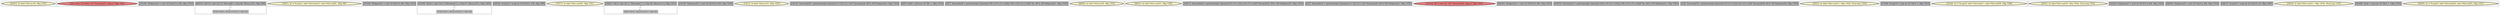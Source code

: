 
digraph G {





subgraph cluster27 {


node730 [penwidth=3.0,fontsize=20,fillcolor=lemonchiffon,label="[42/43]  br label %for.inc36, !dbg !1027",shape=ellipse,style=filled ]



}

subgraph cluster28 {


node731 [penwidth=3.0,fontsize=20,fillcolor=lightcoral,label="[3/4]  store i32 %add, i32* %arrayidx32, align 4, !dbg !1021",shape=ellipse,style=filled ]



}

subgraph cluster26 {


node729 [penwidth=3.0,fontsize=20,fillcolor=grey,label="[35/36]  %idxprom23 = sext i32 %j14.0 to i64, !dbg !1016",shape=rectangle,style=filled ]



}

subgraph cluster29 {


node733 [penwidth=3.0,fontsize=20,fillcolor=grey,label="[46/53]  %i10.0 = phi i32 [ 0, %for.end9 ], [ %inc40, %for.inc39 ], !dbg !994",shape=rectangle,style=filled ]
node732 [fillcolor=grey,label="[47/48]  %inc40 = add nsw i32 %i10.0, 1, !dbg !1033",shape=rectangle,style=filled ]

node732->node733 [style=dotted,color=forestgreen,label="T",fontcolor=forestgreen ]
node733->node732 [style=dotted,color=forestgreen,label="T",fontcolor=forestgreen ]


}

subgraph cluster25 {


node728 [penwidth=3.0,fontsize=20,fillcolor=lemonchiffon,label="[50/51]  br i1 %cmp12, label %for.body13, label %for.end41, !dbg !997",shape=ellipse,style=filled ]



}

subgraph cluster24 {


node727 [penwidth=3.0,fontsize=20,fillcolor=grey,label="[55/56]  %idxprom31 = sext i32 %k.0 to i64, !dbg !1020",shape=rectangle,style=filled ]



}

subgraph cluster22 {


node725 [penwidth=3.0,fontsize=20,fillcolor=grey,label="[32/39]  %j14.0 = phi i32 [ 0, %for.body13 ], [ %inc37, %for.inc36 ], !dbg !1003",shape=rectangle,style=filled ]
node724 [fillcolor=grey,label="[37/38]  %inc37 = add nsw i32 %j14.0, 1, !dbg !1028",shape=rectangle,style=filled ]

node724->node725 [style=dotted,color=forestgreen,label="T",fontcolor=forestgreen ]
node725->node724 [style=dotted,color=forestgreen,label="T",fontcolor=forestgreen ]


}

subgraph cluster20 {


node722 [penwidth=3.0,fontsize=20,fillcolor=grey,label="[49/52]  %cmp12 = icmp slt i32 %i10.0, 100, !dbg !996",shape=rectangle,style=filled ]



}

subgraph cluster18 {


node720 [penwidth=3.0,fontsize=20,fillcolor=lemonchiffon,label="[70/71]  br label %for.cond18, !dbg !1011",shape=ellipse,style=filled ]



}

subgraph cluster16 {


node718 [penwidth=3.0,fontsize=20,fillcolor=grey,label="[54/67]  %k.0 = phi i32 [ 1, %for.body17 ], [ %inc34, %for.inc33 ], !dbg !1012",shape=rectangle,style=filled ]
node717 [fillcolor=grey,label="[61/62]  %inc34 = add nsw i32 %k.0, 1, !dbg !1023",shape=rectangle,style=filled ]

node717->node718 [style=dotted,color=forestgreen,label="T",fontcolor=forestgreen ]
node718->node717 [style=dotted,color=forestgreen,label="T",fontcolor=forestgreen ]


}

subgraph cluster17 {


node719 [penwidth=3.0,fontsize=20,fillcolor=grey,label="[33/34]  %idxprom29 = sext i32 %j14.0 to i64, !dbg !1020",shape=rectangle,style=filled ]



}

subgraph cluster4 {


node705 [penwidth=3.0,fontsize=20,fillcolor=lemonchiffon,label="[14/15]  br label %for.inc33, !dbg !1022",shape=ellipse,style=filled ]



}

subgraph cluster3 {


node704 [penwidth=3.0,fontsize=20,fillcolor=grey,label="[10/13]  %arrayidx26 = getelementptr inbounds [5 x i32], [5 x i32]* %arrayidx24, i64 0, i64 %idxprom25, !dbg !1016",shape=rectangle,style=filled ]



}

subgraph cluster2 {


node703 [penwidth=3.0,fontsize=20,fillcolor=grey,label="[8/9]  %add = add nsw i32 %0, 1, !dbg !1019",shape=rectangle,style=filled ]



}

subgraph cluster1 {


node702 [penwidth=3.0,fontsize=20,fillcolor=grey,label="[0/7]  %arrayidx28 = getelementptr inbounds [100 x [10 x [5 x i32]]], [100 x [10 x [5 x i32]]]* %a, i64 0, i64 %idxprom27, !dbg !1020",shape=rectangle,style=filled ]



}

subgraph cluster12 {


node713 [penwidth=3.0,fontsize=20,fillcolor=lemonchiffon,label="[68/69]  br label %for.inc39, !dbg !1032",shape=ellipse,style=filled ]



}

subgraph cluster32 {


node736 [penwidth=3.0,fontsize=20,fillcolor=lemonchiffon,label="[40/41]  br label %for.cond15, !dbg !1002",shape=ellipse,style=filled ]



}

subgraph cluster5 {


node706 [penwidth=3.0,fontsize=20,fillcolor=grey,label="[16/17]  %arrayidx24 = getelementptr inbounds [10 x [5 x i32]], [10 x [5 x i32]]* %arrayidx22, i64 0, i64 %idxprom23, !dbg !1016",shape=rectangle,style=filled ]



}

subgraph cluster0 {


node701 [penwidth=3.0,fontsize=20,fillcolor=grey,label="[2/5]  %arrayidx32 = getelementptr inbounds [5 x i32], [5 x i32]* %arrayidx30, i64 0, i64 %idxprom31, !dbg !1020",shape=rectangle,style=filled ]



}

subgraph cluster31 {


node735 [penwidth=3.0,fontsize=20,fillcolor=lightcoral,label="[11/12]  %0 = load i32, i32* %arrayidx26, align 4, !dbg !1016",shape=ellipse,style=filled ]



}

subgraph cluster30 {


node734 [penwidth=3.0,fontsize=20,fillcolor=grey,label="[44/45]  %idxprom21 = sext i32 %i10.0 to i64, !dbg !1016",shape=rectangle,style=filled ]



}

subgraph cluster6 {


node707 [penwidth=3.0,fontsize=20,fillcolor=grey,label="[18/19]  %arrayidx22 = getelementptr inbounds [100 x [10 x [5 x i32]]], [100 x [10 x [5 x i32]]]* %a, i64 0, i64 %idxprom21, !dbg !1016",shape=rectangle,style=filled ]



}

subgraph cluster14 {


node715 [penwidth=3.0,fontsize=20,fillcolor=grey,label="[1/6]  %arrayidx30 = getelementptr inbounds [10 x [5 x i32]], [10 x [5 x i32]]* %arrayidx28, i64 0, i64 %idxprom29, !dbg !1020",shape=rectangle,style=filled ]



}

subgraph cluster7 {


node708 [penwidth=3.0,fontsize=20,fillcolor=lemonchiffon,label="[20/21]  br label %for.cond15, !dbg !1029, !llvm.loop !1030",shape=ellipse,style=filled ]



}

subgraph cluster23 {


node726 [penwidth=3.0,fontsize=20,fillcolor=grey,label="[57/60]  %cmp19 = icmp slt i32 %k.0, 5, !dbg !1014",shape=rectangle,style=filled ]



}

subgraph cluster8 {


node709 [penwidth=3.0,fontsize=20,fillcolor=lemonchiffon,label="[25/26]  br i1 %cmp16, label %for.body17, label %for.end38, !dbg !1006",shape=ellipse,style=filled ]



}

subgraph cluster21 {


node723 [penwidth=3.0,fontsize=20,fillcolor=lemonchiffon,label="[30/31]  br label %for.cond18, !dbg !1024, !llvm.loop !1025",shape=ellipse,style=filled ]



}

subgraph cluster9 {


node710 [penwidth=3.0,fontsize=20,fillcolor=grey,label="[22/23]  %idxprom27 = sext i32 %i10.0 to i64, !dbg !1020",shape=rectangle,style=filled ]



}

subgraph cluster19 {


node721 [penwidth=3.0,fontsize=20,fillcolor=grey,label="[64/65]  %idxprom25 = sext i32 %sub to i64, !dbg !1016",shape=rectangle,style=filled ]



}

subgraph cluster10 {


node711 [penwidth=3.0,fontsize=20,fillcolor=grey,label="[24/27]  %cmp16 = icmp slt i32 %j14.0, 10, !dbg !1005",shape=rectangle,style=filled ]



}

subgraph cluster11 {


node712 [penwidth=3.0,fontsize=20,fillcolor=lemonchiffon,label="[28/29]  br label %for.cond11, !dbg !1034, !llvm.loop !1035",shape=ellipse,style=filled ]



}

subgraph cluster13 {


node714 [penwidth=3.0,fontsize=20,fillcolor=grey,label="[63/66]  %sub = sub nsw i32 %k.0, 1, !dbg !1018",shape=rectangle,style=filled ]



}

subgraph cluster15 {


node716 [penwidth=3.0,fontsize=20,fillcolor=lemonchiffon,label="[58/59]  br i1 %cmp19, label %for.body20, label %for.end35, !dbg !1015",shape=ellipse,style=filled ]



}

}
